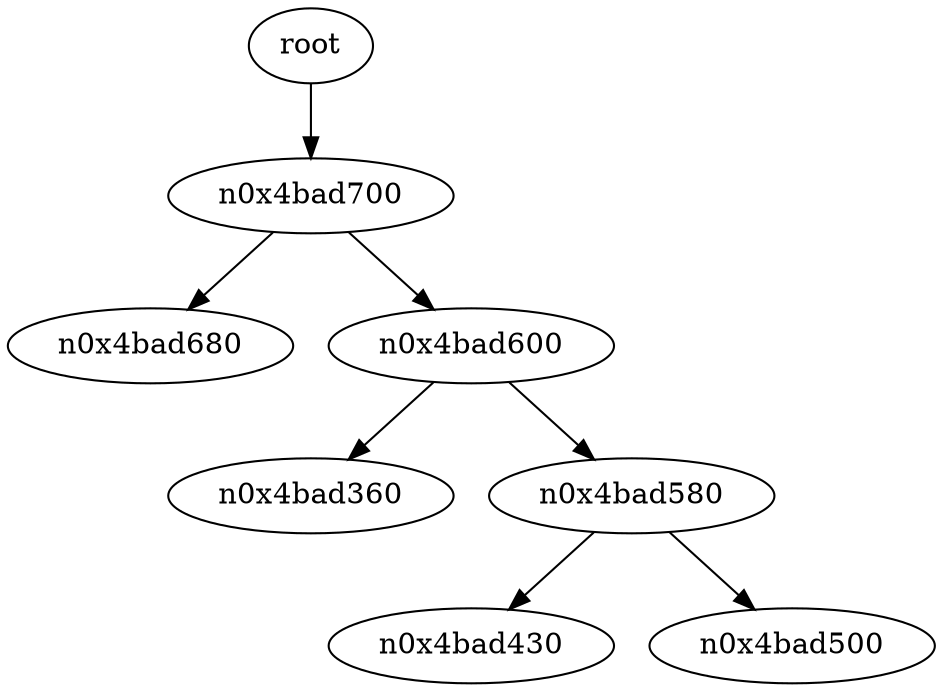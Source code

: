 digraph G {
n0x4bad1f0 [label="root"];
n0x4bad1f0 -> n0x4bad700;
n0x4bad700 -> n0x4bad680;
n0x4bad700 -> n0x4bad600;
n0x4bad600 -> n0x4bad360;
n0x4bad600 -> n0x4bad580;
n0x4bad580 -> n0x4bad430;
n0x4bad580 -> n0x4bad500;
}
